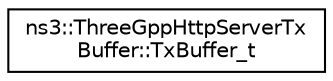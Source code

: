 digraph "Graphical Class Hierarchy"
{
 // LATEX_PDF_SIZE
  edge [fontname="Helvetica",fontsize="10",labelfontname="Helvetica",labelfontsize="10"];
  node [fontname="Helvetica",fontsize="10",shape=record];
  rankdir="LR";
  Node0 [label="ns3::ThreeGppHttpServerTx\lBuffer::TxBuffer_t",height=0.2,width=0.4,color="black", fillcolor="white", style="filled",URL="$structns3_1_1_three_gpp_http_server_tx_buffer_1_1_tx_buffer__t.html",tooltip="Set of fields representing a single transmission buffer, which will be associated with a socket."];
}

